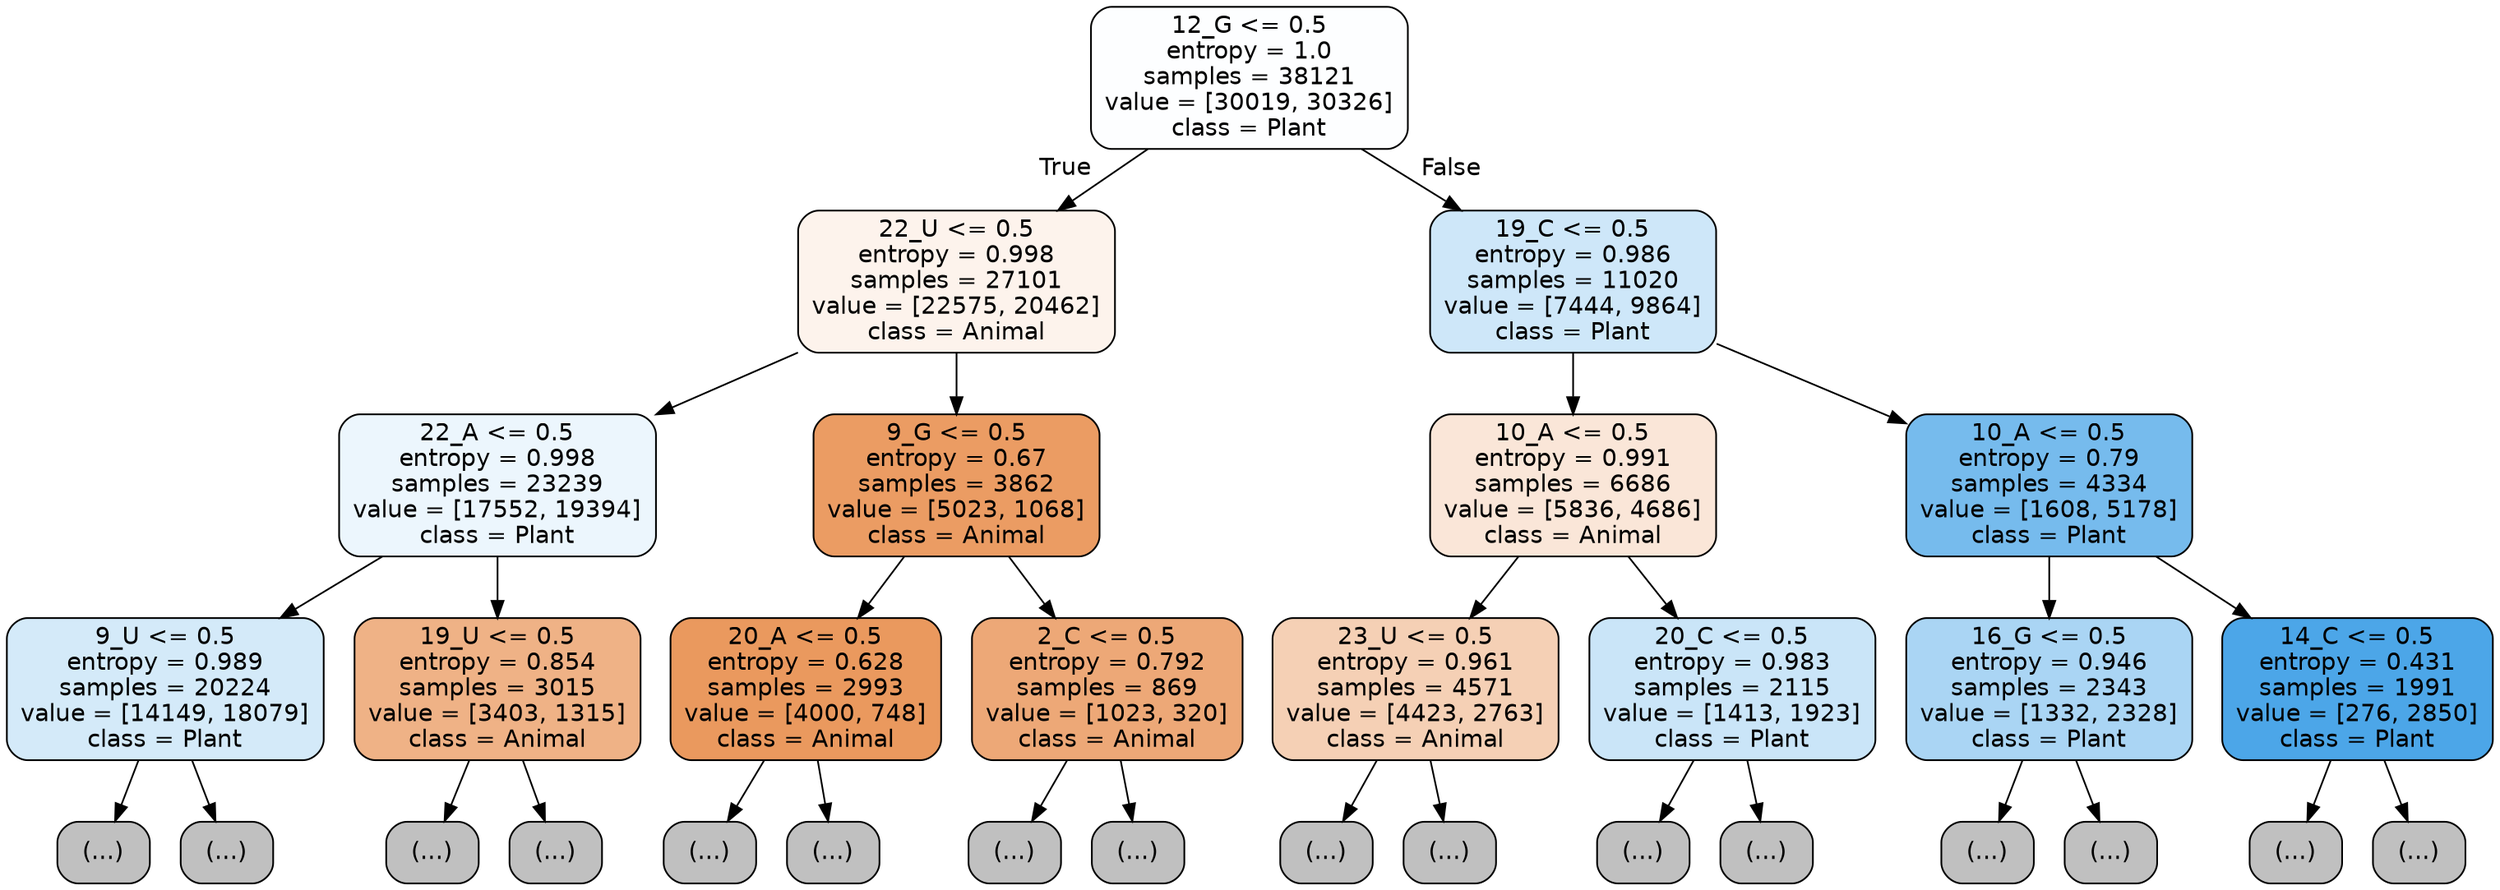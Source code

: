 digraph Tree {
node [shape=box, style="filled, rounded", color="black", fontname="helvetica"] ;
edge [fontname="helvetica"] ;
0 [label="12_G <= 0.5\nentropy = 1.0\nsamples = 38121\nvalue = [30019, 30326]\nclass = Plant", fillcolor="#fdfeff"] ;
1 [label="22_U <= 0.5\nentropy = 0.998\nsamples = 27101\nvalue = [22575, 20462]\nclass = Animal", fillcolor="#fdf3ec"] ;
0 -> 1 [labeldistance=2.5, labelangle=45, headlabel="True"] ;
2 [label="22_A <= 0.5\nentropy = 0.998\nsamples = 23239\nvalue = [17552, 19394]\nclass = Plant", fillcolor="#ecf6fd"] ;
1 -> 2 ;
3 [label="9_U <= 0.5\nentropy = 0.989\nsamples = 20224\nvalue = [14149, 18079]\nclass = Plant", fillcolor="#d4eaf9"] ;
2 -> 3 ;
4 [label="(...)", fillcolor="#C0C0C0"] ;
3 -> 4 ;
6629 [label="(...)", fillcolor="#C0C0C0"] ;
3 -> 6629 ;
9398 [label="19_U <= 0.5\nentropy = 0.854\nsamples = 3015\nvalue = [3403, 1315]\nclass = Animal", fillcolor="#efb286"] ;
2 -> 9398 ;
9399 [label="(...)", fillcolor="#C0C0C0"] ;
9398 -> 9399 ;
10420 [label="(...)", fillcolor="#C0C0C0"] ;
9398 -> 10420 ;
10813 [label="9_G <= 0.5\nentropy = 0.67\nsamples = 3862\nvalue = [5023, 1068]\nclass = Animal", fillcolor="#eb9c63"] ;
1 -> 10813 ;
10814 [label="20_A <= 0.5\nentropy = 0.628\nsamples = 2993\nvalue = [4000, 748]\nclass = Animal", fillcolor="#ea995e"] ;
10813 -> 10814 ;
10815 [label="(...)", fillcolor="#C0C0C0"] ;
10814 -> 10815 ;
11668 [label="(...)", fillcolor="#C0C0C0"] ;
10814 -> 11668 ;
11897 [label="2_C <= 0.5\nentropy = 0.792\nsamples = 869\nvalue = [1023, 320]\nclass = Animal", fillcolor="#eda877"] ;
10813 -> 11897 ;
11898 [label="(...)", fillcolor="#C0C0C0"] ;
11897 -> 11898 ;
12145 [label="(...)", fillcolor="#C0C0C0"] ;
11897 -> 12145 ;
12242 [label="19_C <= 0.5\nentropy = 0.986\nsamples = 11020\nvalue = [7444, 9864]\nclass = Plant", fillcolor="#cee7f9"] ;
0 -> 12242 [labeldistance=2.5, labelangle=-45, headlabel="False"] ;
12243 [label="10_A <= 0.5\nentropy = 0.991\nsamples = 6686\nvalue = [5836, 4686]\nclass = Animal", fillcolor="#fae6d8"] ;
12242 -> 12243 ;
12244 [label="23_U <= 0.5\nentropy = 0.961\nsamples = 4571\nvalue = [4423, 2763]\nclass = Animal", fillcolor="#f5d0b5"] ;
12243 -> 12244 ;
12245 [label="(...)", fillcolor="#C0C0C0"] ;
12244 -> 12245 ;
14634 [label="(...)", fillcolor="#C0C0C0"] ;
12244 -> 14634 ;
14777 [label="20_C <= 0.5\nentropy = 0.983\nsamples = 2115\nvalue = [1413, 1923]\nclass = Plant", fillcolor="#cae5f8"] ;
12243 -> 14777 ;
14778 [label="(...)", fillcolor="#C0C0C0"] ;
14777 -> 14778 ;
15475 [label="(...)", fillcolor="#C0C0C0"] ;
14777 -> 15475 ;
15654 [label="10_A <= 0.5\nentropy = 0.79\nsamples = 4334\nvalue = [1608, 5178]\nclass = Plant", fillcolor="#76bbed"] ;
12242 -> 15654 ;
15655 [label="16_G <= 0.5\nentropy = 0.946\nsamples = 2343\nvalue = [1332, 2328]\nclass = Plant", fillcolor="#aad5f4"] ;
15654 -> 15655 ;
15656 [label="(...)", fillcolor="#C0C0C0"] ;
15655 -> 15656 ;
16285 [label="(...)", fillcolor="#C0C0C0"] ;
15655 -> 16285 ;
16534 [label="14_C <= 0.5\nentropy = 0.431\nsamples = 1991\nvalue = [276, 2850]\nclass = Plant", fillcolor="#4ca6e8"] ;
15654 -> 16534 ;
16535 [label="(...)", fillcolor="#C0C0C0"] ;
16534 -> 16535 ;
16740 [label="(...)", fillcolor="#C0C0C0"] ;
16534 -> 16740 ;
}